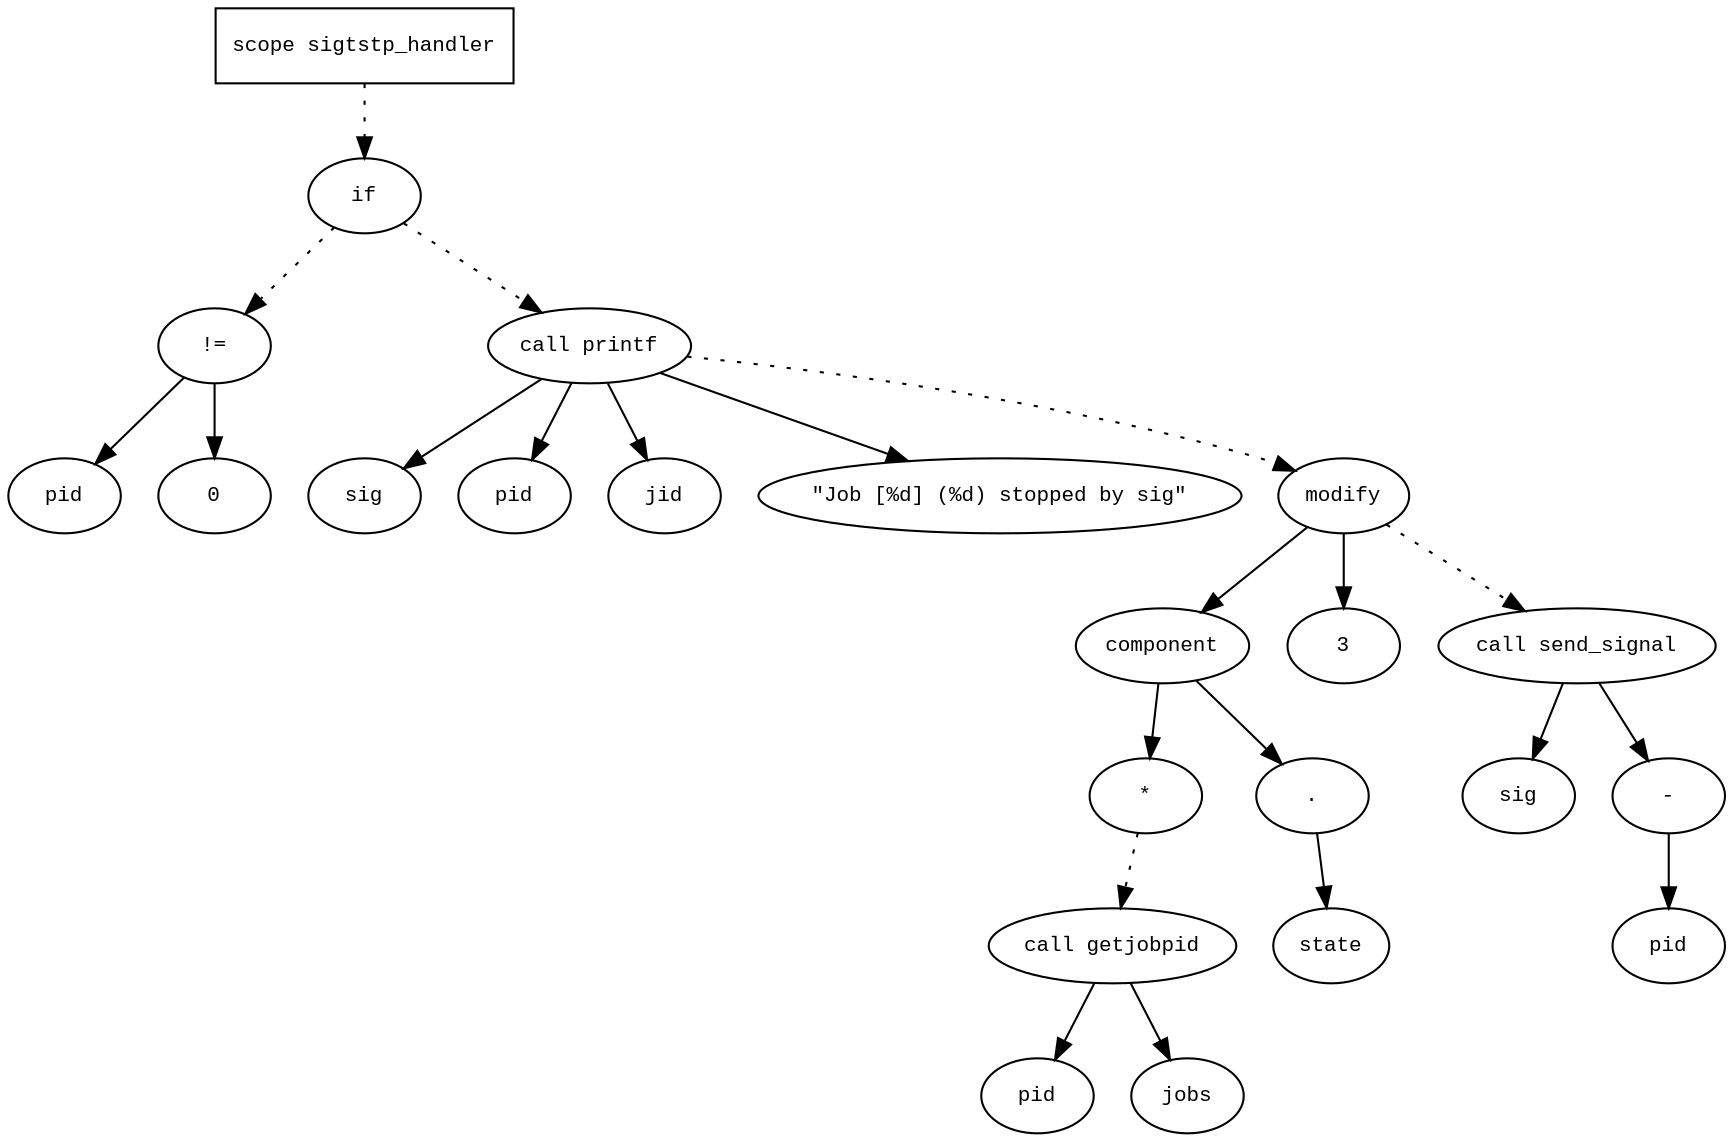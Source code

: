 digraph AST {
  graph [fontname="Times New Roman",fontsize=10];
  node  [fontname="Courier New",fontsize=10];
  edge  [fontname="Times New Roman",fontsize=10];

  node1 [label="scope sigtstp_handler",shape=box];
  node2 [label="if",shape=ellipse];
  node1 -> node2 [style=dotted];
  node3 [label="!=",shape=ellipse];
  node4 [label="pid",shape=ellipse];
  node3 -> node4;
  node5 [label="0",shape=ellipse];
  node3 -> node5;
  node2 -> node3 [style=dotted];
  node6 [label="call printf",shape=ellipse];
  node7 [label="sig",shape=ellipse];
  node6 -> node7;
  node8 [label="pid",shape=ellipse];
  node6 -> node8;
  node9 [label="jid",shape=ellipse];
  node6 -> node9;
  node10 [label="\"Job [%d] (%d) stopped by sig\"",shape=ellipse];
  node6 -> node10;
  node2 -> node6 [style=dotted];
  node11 [label="modify",shape=ellipse];
  node12 [label="component",shape=ellipse];
  node11 -> node12;
  node13 [label="*",shape=ellipse];
  node14 [label="call getjobpid",shape=ellipse];
  node15 [label="pid",shape=ellipse];
  node14 -> node15;
  node16 [label="jobs",shape=ellipse];
  node14 -> node16;
  node13 -> node14 [style=dotted];
  node12 -> node13;
  node17 [label=".",shape=ellipse];
  node12 -> node17;
  node18 [label="state",shape=ellipse];
  node17 -> node18;
  node19 [label="3",shape=ellipse];
  node11 -> node19;
  node6 -> node11 [style=dotted];
  node20 [label="call send_signal",shape=ellipse];
  node21 [label="sig",shape=ellipse];
  node20 -> node21;
  node22 [label="-",shape=ellipse];
  node23 [label="pid",shape=ellipse];
  node22 -> node23;
  node20 -> node22;
  node11 -> node20 [style=dotted];
} 